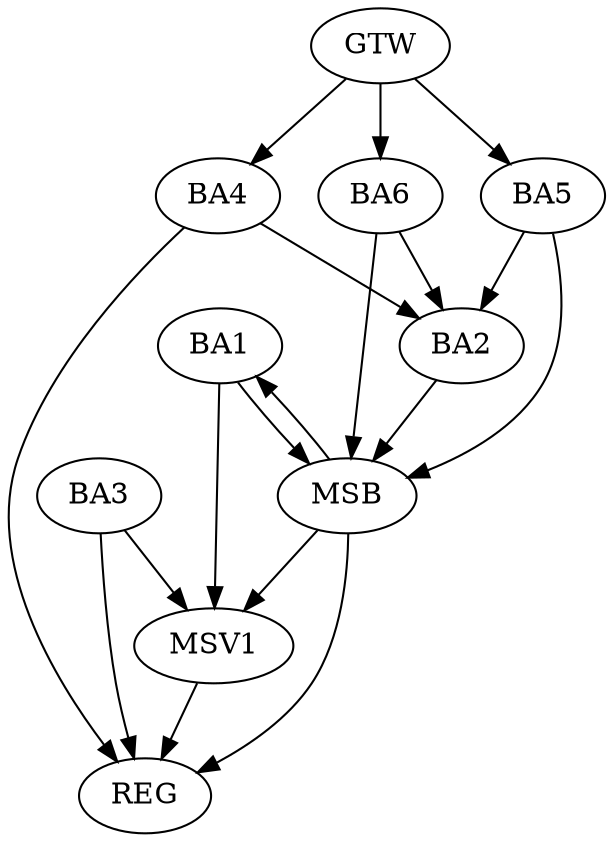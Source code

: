 strict digraph G {
  BA1 [ label="BA1" ];
  BA2 [ label="BA2" ];
  BA3 [ label="BA3" ];
  BA4 [ label="BA4" ];
  BA5 [ label="BA5" ];
  BA6 [ label="BA6" ];
  GTW [ label="GTW" ];
  REG [ label="REG" ];
  MSB [ label="MSB" ];
  MSV1 [ label="MSV1" ];
  GTW -> BA4;
  GTW -> BA5;
  GTW -> BA6;
  BA3 -> REG;
  BA4 -> REG;
  BA1 -> MSB;
  MSB -> REG;
  BA2 -> MSB;
  MSB -> BA1;
  BA5 -> MSB;
  BA6 -> MSB;
  BA4 -> BA2;
  BA5 -> BA2;
  BA6 -> BA2;
  BA3 -> MSV1;
  MSB -> MSV1;
  BA1 -> MSV1;
  MSV1 -> REG;
}
